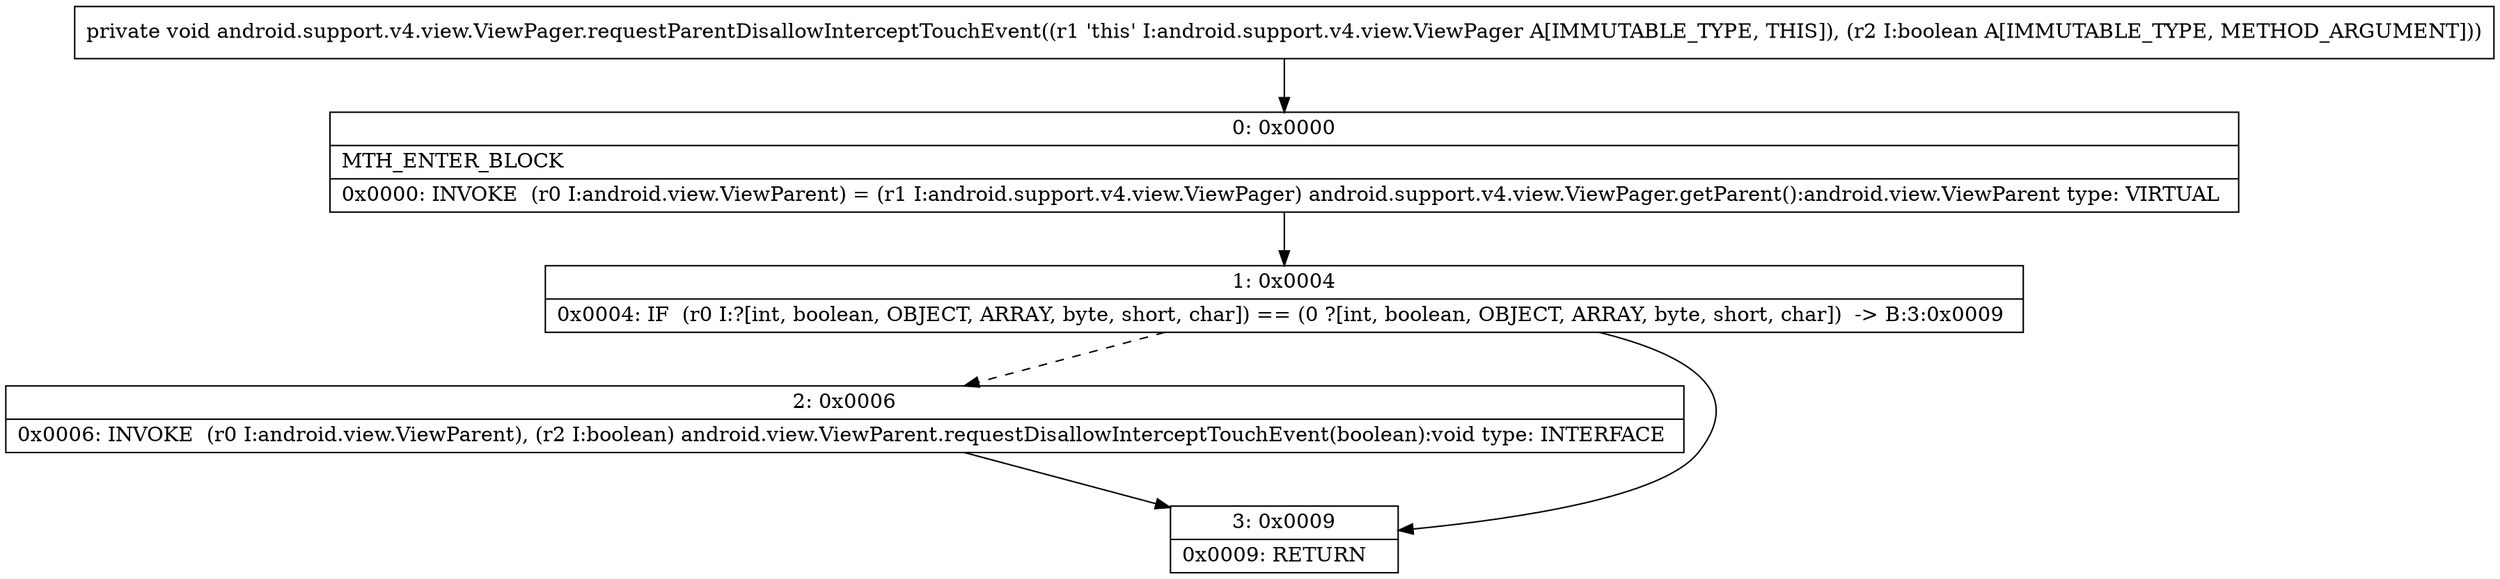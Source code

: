 digraph "CFG forandroid.support.v4.view.ViewPager.requestParentDisallowInterceptTouchEvent(Z)V" {
Node_0 [shape=record,label="{0\:\ 0x0000|MTH_ENTER_BLOCK\l|0x0000: INVOKE  (r0 I:android.view.ViewParent) = (r1 I:android.support.v4.view.ViewPager) android.support.v4.view.ViewPager.getParent():android.view.ViewParent type: VIRTUAL \l}"];
Node_1 [shape=record,label="{1\:\ 0x0004|0x0004: IF  (r0 I:?[int, boolean, OBJECT, ARRAY, byte, short, char]) == (0 ?[int, boolean, OBJECT, ARRAY, byte, short, char])  \-\> B:3:0x0009 \l}"];
Node_2 [shape=record,label="{2\:\ 0x0006|0x0006: INVOKE  (r0 I:android.view.ViewParent), (r2 I:boolean) android.view.ViewParent.requestDisallowInterceptTouchEvent(boolean):void type: INTERFACE \l}"];
Node_3 [shape=record,label="{3\:\ 0x0009|0x0009: RETURN   \l}"];
MethodNode[shape=record,label="{private void android.support.v4.view.ViewPager.requestParentDisallowInterceptTouchEvent((r1 'this' I:android.support.v4.view.ViewPager A[IMMUTABLE_TYPE, THIS]), (r2 I:boolean A[IMMUTABLE_TYPE, METHOD_ARGUMENT])) }"];
MethodNode -> Node_0;
Node_0 -> Node_1;
Node_1 -> Node_2[style=dashed];
Node_1 -> Node_3;
Node_2 -> Node_3;
}

